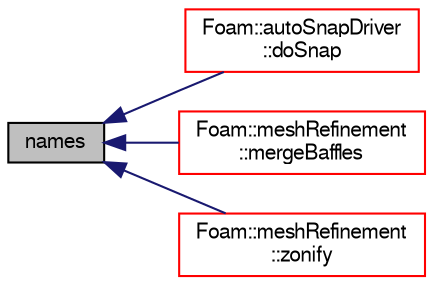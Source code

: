 digraph "names"
{
  bgcolor="transparent";
  edge [fontname="FreeSans",fontsize="10",labelfontname="FreeSans",labelfontsize="10"];
  node [fontname="FreeSans",fontsize="10",shape=record];
  rankdir="LR";
  Node390 [label="names",height=0.2,width=0.4,color="black", fillcolor="grey75", style="filled", fontcolor="black"];
  Node390 -> Node391 [dir="back",color="midnightblue",fontsize="10",style="solid",fontname="FreeSans"];
  Node391 [label="Foam::autoSnapDriver\l::doSnap",height=0.2,width=0.4,color="red",URL="$a24622.html#adf0870a8be4483ecdb73b26b20d027ee"];
  Node390 -> Node403 [dir="back",color="midnightblue",fontsize="10",style="solid",fontname="FreeSans"];
  Node403 [label="Foam::meshRefinement\l::mergeBaffles",height=0.2,width=0.4,color="red",URL="$a24662.html#aa959f1ef1377d3a4eaac5ff099280e50",tooltip="Merge baffles. Gets pairs of faces. "];
  Node390 -> Node408 [dir="back",color="midnightblue",fontsize="10",style="solid",fontname="FreeSans"];
  Node408 [label="Foam::meshRefinement\l::zonify",height=0.2,width=0.4,color="red",URL="$a24662.html#a90cf965dfe02eb20f11a4a8c6035747f",tooltip="Put faces/cells into zones according to surface specification. "];
}
